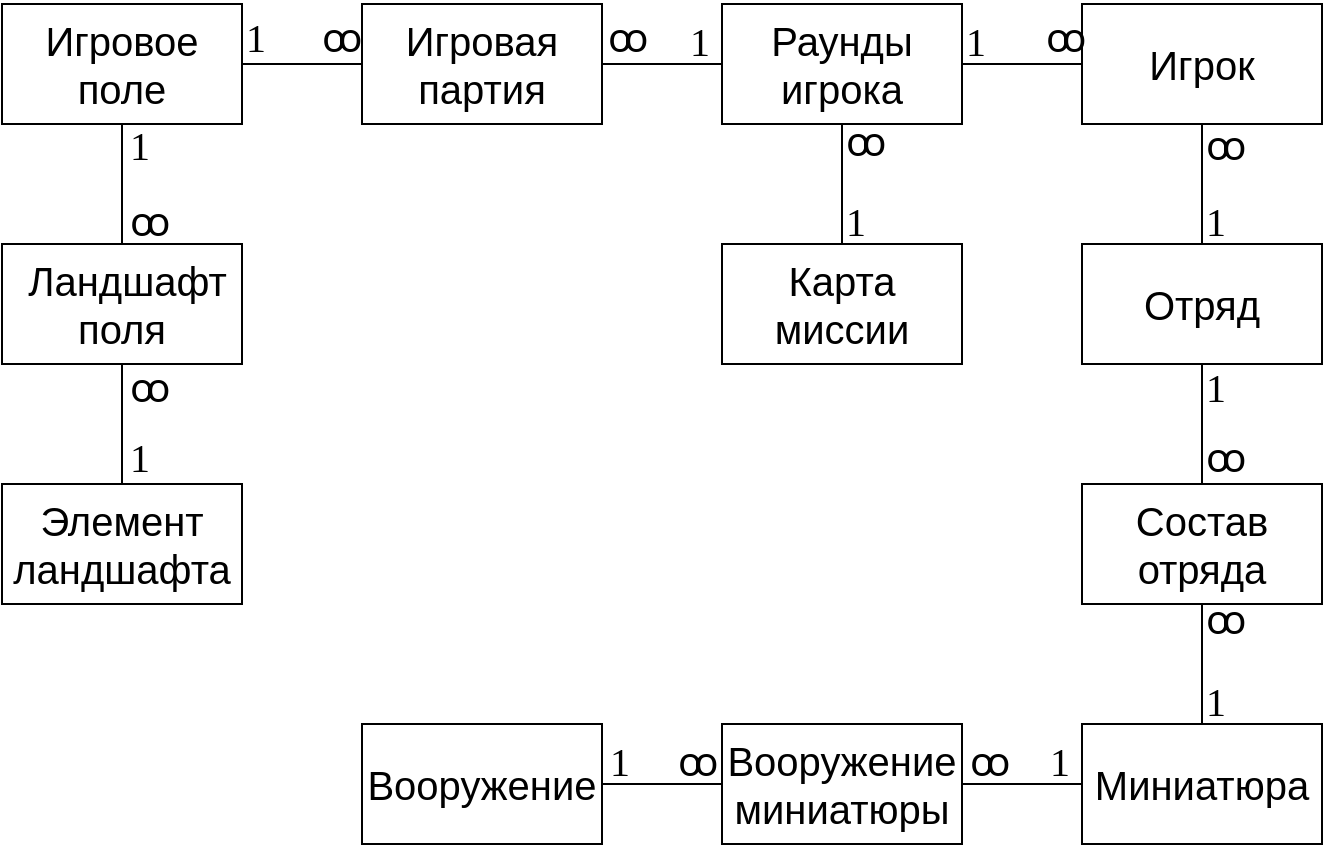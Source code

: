 <mxfile version="21.1.2" type="device">
  <diagram name="Страница 1" id="x1J_cCR0CuYF4QXd56yt">
    <mxGraphModel dx="1027" dy="534" grid="1" gridSize="10" guides="1" tooltips="1" connect="1" arrows="1" fold="1" page="1" pageScale="1" pageWidth="827" pageHeight="1169" math="0" shadow="0">
      <root>
        <mxCell id="0" />
        <mxCell id="1" parent="0" />
        <mxCell id="jPjk46TfuHlNJ93suGcI-2" value="Элемент ландшафта" style="rounded=0;whiteSpace=wrap;html=1;fontSize=20;" parent="1" vertex="1">
          <mxGeometry x="100" y="500" width="120" height="60" as="geometry" />
        </mxCell>
        <mxCell id="erc7zpTAC2eEjMYiwTy_-21" style="edgeStyle=orthogonalEdgeStyle;rounded=0;orthogonalLoop=1;jettySize=auto;html=1;exitX=0.5;exitY=1;exitDx=0;exitDy=0;endArrow=none;endFill=0;startArrow=none;startFill=0;fontSize=20;" parent="1" source="jPjk46TfuHlNJ93suGcI-9" target="jPjk46TfuHlNJ93suGcI-2" edge="1">
          <mxGeometry relative="1" as="geometry" />
        </mxCell>
        <mxCell id="jPjk46TfuHlNJ93suGcI-9" value="&amp;nbsp;Ландшафт&lt;br style=&quot;font-size: 20px;&quot;&gt;поля" style="rounded=0;whiteSpace=wrap;html=1;fontSize=20;" parent="1" vertex="1">
          <mxGeometry x="100" y="380" width="120" height="60" as="geometry" />
        </mxCell>
        <mxCell id="erc7zpTAC2eEjMYiwTy_-20" style="edgeStyle=orthogonalEdgeStyle;rounded=0;orthogonalLoop=1;jettySize=auto;html=1;exitX=0.5;exitY=1;exitDx=0;exitDy=0;endArrow=none;endFill=0;startArrow=none;startFill=0;fontSize=20;" parent="1" source="jPjk46TfuHlNJ93suGcI-10" target="jPjk46TfuHlNJ93suGcI-9" edge="1">
          <mxGeometry relative="1" as="geometry" />
        </mxCell>
        <mxCell id="jPjk46TfuHlNJ93suGcI-10" value="Игровое поле" style="rounded=0;whiteSpace=wrap;html=1;fontSize=20;" parent="1" vertex="1">
          <mxGeometry x="100" y="260" width="120" height="60" as="geometry" />
        </mxCell>
        <mxCell id="jPjk46TfuHlNJ93suGcI-32" value="Вооружение&lt;br style=&quot;font-size: 20px;&quot;&gt;миниатюры" style="rounded=0;whiteSpace=wrap;html=1;fontSize=20;" parent="1" vertex="1">
          <mxGeometry x="460" y="620" width="120" height="60" as="geometry" />
        </mxCell>
        <mxCell id="erc7zpTAC2eEjMYiwTy_-18" style="edgeStyle=orthogonalEdgeStyle;rounded=0;orthogonalLoop=1;jettySize=auto;html=1;exitX=0;exitY=0.5;exitDx=0;exitDy=0;entryX=1;entryY=0.5;entryDx=0;entryDy=0;endArrow=none;endFill=0;startArrow=none;startFill=0;fontSize=20;" parent="1" source="jPjk46TfuHlNJ93suGcI-34" target="jPjk46TfuHlNJ93suGcI-32" edge="1">
          <mxGeometry relative="1" as="geometry" />
        </mxCell>
        <mxCell id="jPjk46TfuHlNJ93suGcI-34" value="Миниатюра" style="rounded=0;whiteSpace=wrap;html=1;fontSize=20;" parent="1" vertex="1">
          <mxGeometry x="640" y="620" width="120" height="60" as="geometry" />
        </mxCell>
        <mxCell id="erc7zpTAC2eEjMYiwTy_-13" style="edgeStyle=orthogonalEdgeStyle;rounded=0;orthogonalLoop=1;jettySize=auto;html=1;exitX=1;exitY=0.5;exitDx=0;exitDy=0;entryX=0;entryY=0.5;entryDx=0;entryDy=0;endArrow=none;endFill=0;startArrow=none;startFill=0;fontSize=20;" parent="1" source="erc7zpTAC2eEjMYiwTy_-1" target="erc7zpTAC2eEjMYiwTy_-5" edge="1">
          <mxGeometry relative="1" as="geometry" />
        </mxCell>
        <mxCell id="erc7zpTAC2eEjMYiwTy_-19" style="edgeStyle=orthogonalEdgeStyle;rounded=0;orthogonalLoop=1;jettySize=auto;html=1;exitX=0;exitY=0.5;exitDx=0;exitDy=0;entryX=1;entryY=0.5;entryDx=0;entryDy=0;endArrow=none;endFill=0;startArrow=none;startFill=0;fontSize=20;" parent="1" source="erc7zpTAC2eEjMYiwTy_-1" target="jPjk46TfuHlNJ93suGcI-10" edge="1">
          <mxGeometry relative="1" as="geometry" />
        </mxCell>
        <mxCell id="erc7zpTAC2eEjMYiwTy_-1" value="Игровая партия" style="rounded=0;whiteSpace=wrap;html=1;fontSize=20;" parent="1" vertex="1">
          <mxGeometry x="280" y="260" width="120" height="60" as="geometry" />
        </mxCell>
        <mxCell id="erc7zpTAC2eEjMYiwTy_-11" style="edgeStyle=orthogonalEdgeStyle;rounded=0;orthogonalLoop=1;jettySize=auto;html=1;exitX=0.5;exitY=1;exitDx=0;exitDy=0;entryX=0.5;entryY=0;entryDx=0;entryDy=0;endArrow=none;endFill=0;startArrow=none;startFill=0;fontSize=20;" parent="1" source="erc7zpTAC2eEjMYiwTy_-5" target="erc7zpTAC2eEjMYiwTy_-3" edge="1">
          <mxGeometry relative="1" as="geometry">
            <mxPoint x="354" y="426" as="sourcePoint" />
          </mxGeometry>
        </mxCell>
        <mxCell id="erc7zpTAC2eEjMYiwTy_-3" value="Карта миссии" style="rounded=0;whiteSpace=wrap;html=1;fontSize=20;" parent="1" vertex="1">
          <mxGeometry x="460" y="380" width="120" height="60" as="geometry" />
        </mxCell>
        <mxCell id="UxmVXuUS_5VSfVQX4XQ5-2" style="edgeStyle=orthogonalEdgeStyle;rounded=0;orthogonalLoop=1;jettySize=auto;html=1;exitX=1;exitY=0.5;exitDx=0;exitDy=0;entryX=0;entryY=0.5;entryDx=0;entryDy=0;endArrow=none;endFill=0;fontSize=20;" parent="1" source="erc7zpTAC2eEjMYiwTy_-5" target="erc7zpTAC2eEjMYiwTy_-6" edge="1">
          <mxGeometry relative="1" as="geometry" />
        </mxCell>
        <mxCell id="erc7zpTAC2eEjMYiwTy_-5" value="Раунды игрока" style="rounded=0;whiteSpace=wrap;html=1;fontSize=20;" parent="1" vertex="1">
          <mxGeometry x="460" y="260" width="120" height="60" as="geometry" />
        </mxCell>
        <mxCell id="UxmVXuUS_5VSfVQX4XQ5-3" style="edgeStyle=orthogonalEdgeStyle;rounded=0;orthogonalLoop=1;jettySize=auto;html=1;exitX=0.5;exitY=1;exitDx=0;exitDy=0;entryX=0.5;entryY=0;entryDx=0;entryDy=0;endArrow=none;endFill=0;fontSize=20;" parent="1" source="erc7zpTAC2eEjMYiwTy_-6" target="erc7zpTAC2eEjMYiwTy_-7" edge="1">
          <mxGeometry relative="1" as="geometry" />
        </mxCell>
        <mxCell id="erc7zpTAC2eEjMYiwTy_-6" value="Игрок" style="rounded=0;whiteSpace=wrap;html=1;fontSize=20;" parent="1" vertex="1">
          <mxGeometry x="640" y="260" width="120" height="60" as="geometry" />
        </mxCell>
        <mxCell id="erc7zpTAC2eEjMYiwTy_-16" style="edgeStyle=orthogonalEdgeStyle;rounded=0;orthogonalLoop=1;jettySize=auto;html=1;exitX=0.5;exitY=1;exitDx=0;exitDy=0;entryX=0.5;entryY=0;entryDx=0;entryDy=0;endArrow=none;endFill=0;startArrow=none;startFill=0;fontSize=20;" parent="1" source="erc7zpTAC2eEjMYiwTy_-7" target="erc7zpTAC2eEjMYiwTy_-8" edge="1">
          <mxGeometry relative="1" as="geometry" />
        </mxCell>
        <mxCell id="erc7zpTAC2eEjMYiwTy_-7" value="Отряд" style="rounded=0;whiteSpace=wrap;html=1;fontSize=20;" parent="1" vertex="1">
          <mxGeometry x="640" y="380" width="120" height="60" as="geometry" />
        </mxCell>
        <mxCell id="erc7zpTAC2eEjMYiwTy_-17" style="edgeStyle=orthogonalEdgeStyle;rounded=0;orthogonalLoop=1;jettySize=auto;html=1;exitX=0.5;exitY=1;exitDx=0;exitDy=0;entryX=0.5;entryY=0;entryDx=0;entryDy=0;endArrow=none;endFill=0;startArrow=none;startFill=0;fontSize=20;" parent="1" source="erc7zpTAC2eEjMYiwTy_-8" target="jPjk46TfuHlNJ93suGcI-34" edge="1">
          <mxGeometry relative="1" as="geometry" />
        </mxCell>
        <mxCell id="erc7zpTAC2eEjMYiwTy_-8" value="Состав отряда" style="rounded=0;whiteSpace=wrap;html=1;fontSize=20;" parent="1" vertex="1">
          <mxGeometry x="640" y="500" width="120" height="60" as="geometry" />
        </mxCell>
        <mxCell id="erc7zpTAC2eEjMYiwTy_-49" value="1" style="text;whiteSpace=wrap;html=1;fontFamily=Verdana;fontSize=20;" parent="1" vertex="1">
          <mxGeometry x="220" y="258" width="20" height="30" as="geometry" />
        </mxCell>
        <mxCell id="erc7zpTAC2eEjMYiwTy_-50" value="ꝏ" style="text;whiteSpace=wrap;html=1;fontFamily=Verdana;fontSize=20;" parent="1" vertex="1">
          <mxGeometry x="258" y="258" width="20" height="30" as="geometry" />
        </mxCell>
        <mxCell id="erc7zpTAC2eEjMYiwTy_-51" value="1" style="text;whiteSpace=wrap;html=1;fontFamily=Verdana;fontSize=20;" parent="1" vertex="1">
          <mxGeometry x="162" y="468" width="20" height="30" as="geometry" />
        </mxCell>
        <mxCell id="erc7zpTAC2eEjMYiwTy_-52" value="ꝏ" style="text;whiteSpace=wrap;html=1;fontFamily=Verdana;fontSize=20;" parent="1" vertex="1">
          <mxGeometry x="162" y="350" width="20" height="30" as="geometry" />
        </mxCell>
        <mxCell id="erc7zpTAC2eEjMYiwTy_-53" value="ꝏ" style="text;whiteSpace=wrap;html=1;fontFamily=Verdana;fontSize=20;" parent="1" vertex="1">
          <mxGeometry x="162" y="433" width="20" height="30" as="geometry" />
        </mxCell>
        <mxCell id="UxmVXuUS_5VSfVQX4XQ5-5" style="edgeStyle=orthogonalEdgeStyle;rounded=0;orthogonalLoop=1;jettySize=auto;html=1;exitX=1;exitY=0.5;exitDx=0;exitDy=0;entryX=0;entryY=0.5;entryDx=0;entryDy=0;endArrow=none;endFill=0;fontSize=20;" parent="1" source="UxmVXuUS_5VSfVQX4XQ5-4" target="jPjk46TfuHlNJ93suGcI-32" edge="1">
          <mxGeometry relative="1" as="geometry" />
        </mxCell>
        <mxCell id="UxmVXuUS_5VSfVQX4XQ5-4" value="Вооружение" style="rounded=0;whiteSpace=wrap;html=1;fontSize=20;" parent="1" vertex="1">
          <mxGeometry x="280" y="620" width="120" height="60" as="geometry" />
        </mxCell>
        <mxCell id="UxmVXuUS_5VSfVQX4XQ5-7" value="1" style="text;whiteSpace=wrap;html=1;fontFamily=Verdana;fontSize=20;" parent="1" vertex="1">
          <mxGeometry x="162" y="312" width="20" height="30" as="geometry" />
        </mxCell>
        <mxCell id="UxmVXuUS_5VSfVQX4XQ5-8" value="ꝏ" style="text;whiteSpace=wrap;html=1;fontFamily=Verdana;fontSize=20;" parent="1" vertex="1">
          <mxGeometry x="401" y="258" width="20" height="30" as="geometry" />
        </mxCell>
        <mxCell id="UxmVXuUS_5VSfVQX4XQ5-9" value="1" style="text;whiteSpace=wrap;html=1;fontFamily=Verdana;fontSize=20;" parent="1" vertex="1">
          <mxGeometry x="442" y="260" width="20" height="30" as="geometry" />
        </mxCell>
        <mxCell id="UxmVXuUS_5VSfVQX4XQ5-12" value="ꝏ" style="text;whiteSpace=wrap;html=1;fontFamily=Verdana;fontSize=20;" parent="1" vertex="1">
          <mxGeometry x="620" y="258" width="20" height="30" as="geometry" />
        </mxCell>
        <mxCell id="UxmVXuUS_5VSfVQX4XQ5-13" value="1" style="text;whiteSpace=wrap;html=1;fontFamily=Verdana;fontSize=20;" parent="1" vertex="1">
          <mxGeometry x="580" y="260" width="20" height="30" as="geometry" />
        </mxCell>
        <mxCell id="UxmVXuUS_5VSfVQX4XQ5-14" value="1" style="text;whiteSpace=wrap;html=1;fontFamily=Verdana;fontSize=20;" parent="1" vertex="1">
          <mxGeometry x="700" y="350" width="20" height="30" as="geometry" />
        </mxCell>
        <mxCell id="UxmVXuUS_5VSfVQX4XQ5-15" value="ꝏ" style="text;whiteSpace=wrap;html=1;fontFamily=Verdana;fontSize=20;" parent="1" vertex="1">
          <mxGeometry x="700" y="312" width="20" height="30" as="geometry" />
        </mxCell>
        <mxCell id="UxmVXuUS_5VSfVQX4XQ5-16" value="1" style="text;whiteSpace=wrap;html=1;fontFamily=Verdana;fontSize=20;" parent="1" vertex="1">
          <mxGeometry x="700" y="433" width="20" height="30" as="geometry" />
        </mxCell>
        <mxCell id="UxmVXuUS_5VSfVQX4XQ5-17" value="ꝏ" style="text;whiteSpace=wrap;html=1;fontFamily=Verdana;fontSize=20;" parent="1" vertex="1">
          <mxGeometry x="700" y="468" width="20" height="30" as="geometry" />
        </mxCell>
        <mxCell id="UxmVXuUS_5VSfVQX4XQ5-18" value="ꝏ" style="text;whiteSpace=wrap;html=1;fontFamily=Verdana;fontSize=20;" parent="1" vertex="1">
          <mxGeometry x="700" y="549" width="20" height="30" as="geometry" />
        </mxCell>
        <mxCell id="UxmVXuUS_5VSfVQX4XQ5-19" value="1" style="text;whiteSpace=wrap;html=1;fontFamily=Verdana;fontSize=20;" parent="1" vertex="1">
          <mxGeometry x="700" y="590" width="20" height="30" as="geometry" />
        </mxCell>
        <mxCell id="UxmVXuUS_5VSfVQX4XQ5-20" value="ꝏ" style="text;whiteSpace=wrap;html=1;fontFamily=Verdana;fontSize=20;" parent="1" vertex="1">
          <mxGeometry x="582" y="620" width="20" height="30" as="geometry" />
        </mxCell>
        <mxCell id="UxmVXuUS_5VSfVQX4XQ5-21" value="ꝏ" style="text;whiteSpace=wrap;html=1;fontFamily=Verdana;fontSize=20;" parent="1" vertex="1">
          <mxGeometry x="436" y="620" width="20" height="30" as="geometry" />
        </mxCell>
        <mxCell id="UxmVXuUS_5VSfVQX4XQ5-22" value="1" style="text;whiteSpace=wrap;html=1;fontFamily=Verdana;fontSize=20;" parent="1" vertex="1">
          <mxGeometry x="622" y="620" width="20" height="30" as="geometry" />
        </mxCell>
        <mxCell id="UxmVXuUS_5VSfVQX4XQ5-23" value="1" style="text;whiteSpace=wrap;html=1;fontFamily=Verdana;fontSize=20;" parent="1" vertex="1">
          <mxGeometry x="402" y="620" width="20" height="30" as="geometry" />
        </mxCell>
        <mxCell id="IGCFP8xHJ6hlR0Gnc4Vj-3" value="1" style="text;whiteSpace=wrap;html=1;fontFamily=Verdana;fontSize=20;" parent="1" vertex="1">
          <mxGeometry x="520" y="350" width="20" height="30" as="geometry" />
        </mxCell>
        <mxCell id="IGCFP8xHJ6hlR0Gnc4Vj-5" value="ꝏ" style="text;whiteSpace=wrap;html=1;fontFamily=Verdana;fontSize=20;" parent="1" vertex="1">
          <mxGeometry x="520" y="310" width="20" height="30" as="geometry" />
        </mxCell>
      </root>
    </mxGraphModel>
  </diagram>
</mxfile>
